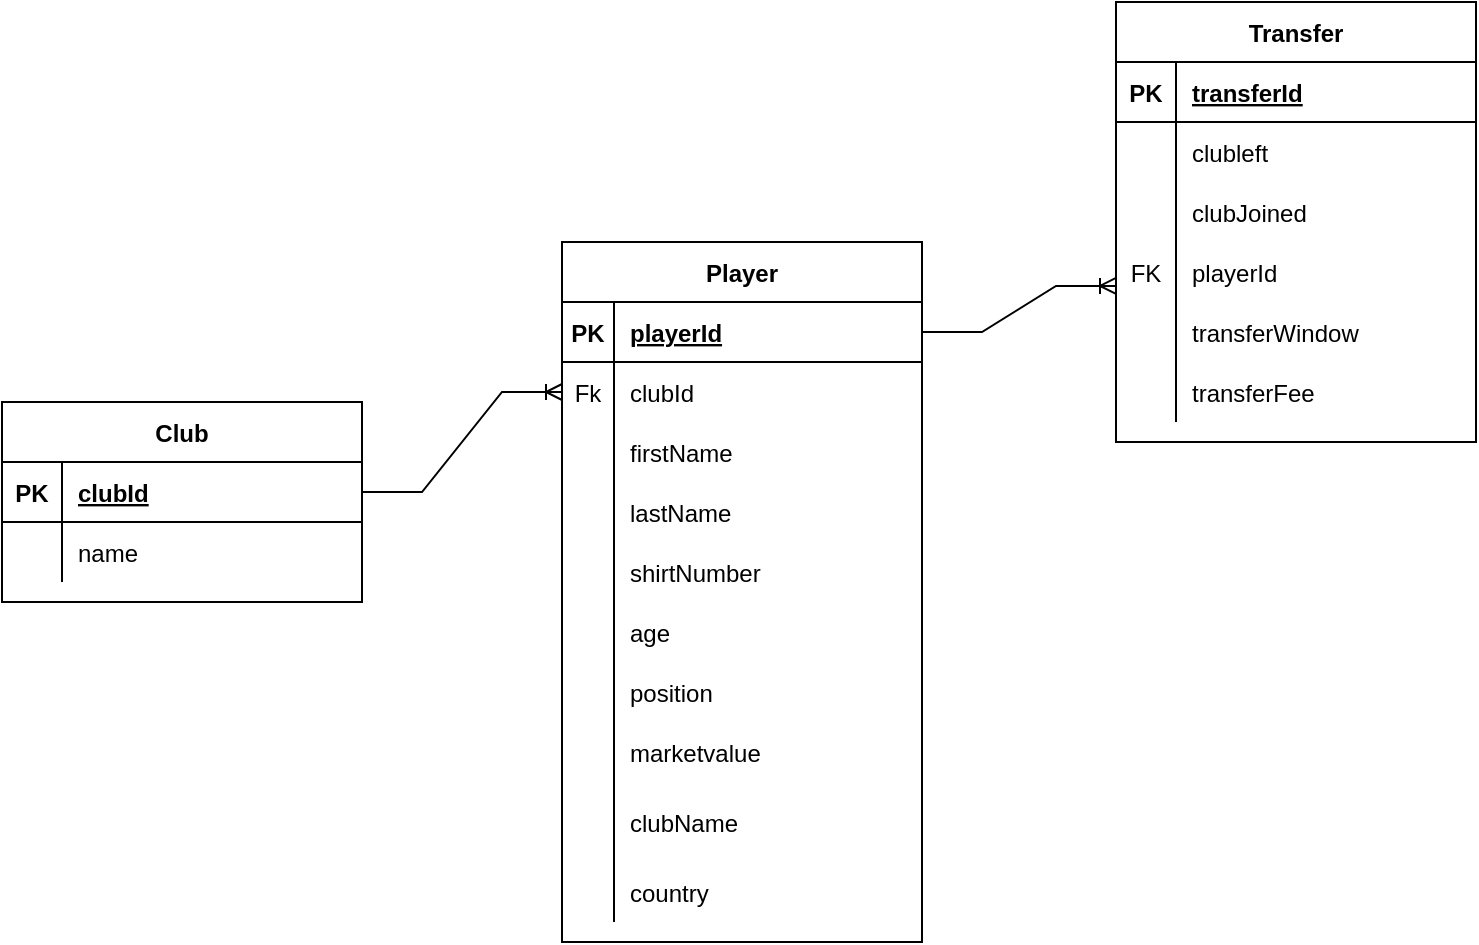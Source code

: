 <mxfile version="16.6.4" type="device"><diagram id="g5E2Df6AxEKy4mbbNh5s" name="Page-1"><mxGraphModel dx="920" dy="859" grid="1" gridSize="10" guides="1" tooltips="1" connect="1" arrows="1" fold="1" page="1" pageScale="1" pageWidth="827" pageHeight="1169" math="0" shadow="0"><root><mxCell id="0"/><mxCell id="1" parent="0"/><mxCell id="Z566rDD-DN3u6PJ8hBQc-68" value="Player" style="shape=table;startSize=30;container=1;collapsible=1;childLayout=tableLayout;fixedRows=1;rowLines=0;fontStyle=1;align=center;resizeLast=1;" vertex="1" parent="1"><mxGeometry x="370" y="170" width="180" height="350" as="geometry"/></mxCell><mxCell id="Z566rDD-DN3u6PJ8hBQc-69" value="" style="shape=tableRow;horizontal=0;startSize=0;swimlaneHead=0;swimlaneBody=0;fillColor=none;collapsible=0;dropTarget=0;points=[[0,0.5],[1,0.5]];portConstraint=eastwest;top=0;left=0;right=0;bottom=1;" vertex="1" parent="Z566rDD-DN3u6PJ8hBQc-68"><mxGeometry y="30" width="180" height="30" as="geometry"/></mxCell><mxCell id="Z566rDD-DN3u6PJ8hBQc-70" value="PK" style="shape=partialRectangle;connectable=0;fillColor=none;top=0;left=0;bottom=0;right=0;fontStyle=1;overflow=hidden;" vertex="1" parent="Z566rDD-DN3u6PJ8hBQc-69"><mxGeometry width="26" height="30" as="geometry"><mxRectangle width="26" height="30" as="alternateBounds"/></mxGeometry></mxCell><mxCell id="Z566rDD-DN3u6PJ8hBQc-71" value="playerId" style="shape=partialRectangle;connectable=0;fillColor=none;top=0;left=0;bottom=0;right=0;align=left;spacingLeft=6;fontStyle=5;overflow=hidden;" vertex="1" parent="Z566rDD-DN3u6PJ8hBQc-69"><mxGeometry x="26" width="154" height="30" as="geometry"><mxRectangle width="154" height="30" as="alternateBounds"/></mxGeometry></mxCell><mxCell id="Z566rDD-DN3u6PJ8hBQc-72" value="" style="shape=tableRow;horizontal=0;startSize=0;swimlaneHead=0;swimlaneBody=0;fillColor=none;collapsible=0;dropTarget=0;points=[[0,0.5],[1,0.5]];portConstraint=eastwest;top=0;left=0;right=0;bottom=0;" vertex="1" parent="Z566rDD-DN3u6PJ8hBQc-68"><mxGeometry y="60" width="180" height="30" as="geometry"/></mxCell><mxCell id="Z566rDD-DN3u6PJ8hBQc-73" value="Fk" style="shape=partialRectangle;connectable=0;fillColor=none;top=0;left=0;bottom=0;right=0;editable=1;overflow=hidden;" vertex="1" parent="Z566rDD-DN3u6PJ8hBQc-72"><mxGeometry width="26" height="30" as="geometry"><mxRectangle width="26" height="30" as="alternateBounds"/></mxGeometry></mxCell><mxCell id="Z566rDD-DN3u6PJ8hBQc-74" value="clubId" style="shape=partialRectangle;connectable=0;fillColor=none;top=0;left=0;bottom=0;right=0;align=left;spacingLeft=6;overflow=hidden;" vertex="1" parent="Z566rDD-DN3u6PJ8hBQc-72"><mxGeometry x="26" width="154" height="30" as="geometry"><mxRectangle width="154" height="30" as="alternateBounds"/></mxGeometry></mxCell><mxCell id="Z566rDD-DN3u6PJ8hBQc-75" value="" style="shape=tableRow;horizontal=0;startSize=0;swimlaneHead=0;swimlaneBody=0;fillColor=none;collapsible=0;dropTarget=0;points=[[0,0.5],[1,0.5]];portConstraint=eastwest;top=0;left=0;right=0;bottom=0;" vertex="1" parent="Z566rDD-DN3u6PJ8hBQc-68"><mxGeometry y="90" width="180" height="30" as="geometry"/></mxCell><mxCell id="Z566rDD-DN3u6PJ8hBQc-76" value="" style="shape=partialRectangle;connectable=0;fillColor=none;top=0;left=0;bottom=0;right=0;editable=1;overflow=hidden;" vertex="1" parent="Z566rDD-DN3u6PJ8hBQc-75"><mxGeometry width="26" height="30" as="geometry"><mxRectangle width="26" height="30" as="alternateBounds"/></mxGeometry></mxCell><mxCell id="Z566rDD-DN3u6PJ8hBQc-77" value="firstName" style="shape=partialRectangle;connectable=0;fillColor=none;top=0;left=0;bottom=0;right=0;align=left;spacingLeft=6;overflow=hidden;" vertex="1" parent="Z566rDD-DN3u6PJ8hBQc-75"><mxGeometry x="26" width="154" height="30" as="geometry"><mxRectangle width="154" height="30" as="alternateBounds"/></mxGeometry></mxCell><mxCell id="Z566rDD-DN3u6PJ8hBQc-99" style="shape=tableRow;horizontal=0;startSize=0;swimlaneHead=0;swimlaneBody=0;fillColor=none;collapsible=0;dropTarget=0;points=[[0,0.5],[1,0.5]];portConstraint=eastwest;top=0;left=0;right=0;bottom=0;" vertex="1" parent="Z566rDD-DN3u6PJ8hBQc-68"><mxGeometry y="120" width="180" height="30" as="geometry"/></mxCell><mxCell id="Z566rDD-DN3u6PJ8hBQc-100" style="shape=partialRectangle;connectable=0;fillColor=none;top=0;left=0;bottom=0;right=0;editable=1;overflow=hidden;" vertex="1" parent="Z566rDD-DN3u6PJ8hBQc-99"><mxGeometry width="26" height="30" as="geometry"><mxRectangle width="26" height="30" as="alternateBounds"/></mxGeometry></mxCell><mxCell id="Z566rDD-DN3u6PJ8hBQc-101" value="lastName" style="shape=partialRectangle;connectable=0;fillColor=none;top=0;left=0;bottom=0;right=0;align=left;spacingLeft=6;overflow=hidden;" vertex="1" parent="Z566rDD-DN3u6PJ8hBQc-99"><mxGeometry x="26" width="154" height="30" as="geometry"><mxRectangle width="154" height="30" as="alternateBounds"/></mxGeometry></mxCell><mxCell id="Z566rDD-DN3u6PJ8hBQc-96" style="shape=tableRow;horizontal=0;startSize=0;swimlaneHead=0;swimlaneBody=0;fillColor=none;collapsible=0;dropTarget=0;points=[[0,0.5],[1,0.5]];portConstraint=eastwest;top=0;left=0;right=0;bottom=0;" vertex="1" parent="Z566rDD-DN3u6PJ8hBQc-68"><mxGeometry y="150" width="180" height="30" as="geometry"/></mxCell><mxCell id="Z566rDD-DN3u6PJ8hBQc-97" style="shape=partialRectangle;connectable=0;fillColor=none;top=0;left=0;bottom=0;right=0;editable=1;overflow=hidden;" vertex="1" parent="Z566rDD-DN3u6PJ8hBQc-96"><mxGeometry width="26" height="30" as="geometry"><mxRectangle width="26" height="30" as="alternateBounds"/></mxGeometry></mxCell><mxCell id="Z566rDD-DN3u6PJ8hBQc-98" value="shirtNumber" style="shape=partialRectangle;connectable=0;fillColor=none;top=0;left=0;bottom=0;right=0;align=left;spacingLeft=6;overflow=hidden;" vertex="1" parent="Z566rDD-DN3u6PJ8hBQc-96"><mxGeometry x="26" width="154" height="30" as="geometry"><mxRectangle width="154" height="30" as="alternateBounds"/></mxGeometry></mxCell><mxCell id="Z566rDD-DN3u6PJ8hBQc-93" style="shape=tableRow;horizontal=0;startSize=0;swimlaneHead=0;swimlaneBody=0;fillColor=none;collapsible=0;dropTarget=0;points=[[0,0.5],[1,0.5]];portConstraint=eastwest;top=0;left=0;right=0;bottom=0;" vertex="1" parent="Z566rDD-DN3u6PJ8hBQc-68"><mxGeometry y="180" width="180" height="30" as="geometry"/></mxCell><mxCell id="Z566rDD-DN3u6PJ8hBQc-94" style="shape=partialRectangle;connectable=0;fillColor=none;top=0;left=0;bottom=0;right=0;editable=1;overflow=hidden;" vertex="1" parent="Z566rDD-DN3u6PJ8hBQc-93"><mxGeometry width="26" height="30" as="geometry"><mxRectangle width="26" height="30" as="alternateBounds"/></mxGeometry></mxCell><mxCell id="Z566rDD-DN3u6PJ8hBQc-95" value="age" style="shape=partialRectangle;connectable=0;fillColor=none;top=0;left=0;bottom=0;right=0;align=left;spacingLeft=6;overflow=hidden;" vertex="1" parent="Z566rDD-DN3u6PJ8hBQc-93"><mxGeometry x="26" width="154" height="30" as="geometry"><mxRectangle width="154" height="30" as="alternateBounds"/></mxGeometry></mxCell><mxCell id="Z566rDD-DN3u6PJ8hBQc-90" style="shape=tableRow;horizontal=0;startSize=0;swimlaneHead=0;swimlaneBody=0;fillColor=none;collapsible=0;dropTarget=0;points=[[0,0.5],[1,0.5]];portConstraint=eastwest;top=0;left=0;right=0;bottom=0;" vertex="1" parent="Z566rDD-DN3u6PJ8hBQc-68"><mxGeometry y="210" width="180" height="30" as="geometry"/></mxCell><mxCell id="Z566rDD-DN3u6PJ8hBQc-91" style="shape=partialRectangle;connectable=0;fillColor=none;top=0;left=0;bottom=0;right=0;editable=1;overflow=hidden;" vertex="1" parent="Z566rDD-DN3u6PJ8hBQc-90"><mxGeometry width="26" height="30" as="geometry"><mxRectangle width="26" height="30" as="alternateBounds"/></mxGeometry></mxCell><mxCell id="Z566rDD-DN3u6PJ8hBQc-92" value="position" style="shape=partialRectangle;connectable=0;fillColor=none;top=0;left=0;bottom=0;right=0;align=left;spacingLeft=6;overflow=hidden;" vertex="1" parent="Z566rDD-DN3u6PJ8hBQc-90"><mxGeometry x="26" width="154" height="30" as="geometry"><mxRectangle width="154" height="30" as="alternateBounds"/></mxGeometry></mxCell><mxCell id="Z566rDD-DN3u6PJ8hBQc-87" style="shape=tableRow;horizontal=0;startSize=0;swimlaneHead=0;swimlaneBody=0;fillColor=none;collapsible=0;dropTarget=0;points=[[0,0.5],[1,0.5]];portConstraint=eastwest;top=0;left=0;right=0;bottom=0;" vertex="1" parent="Z566rDD-DN3u6PJ8hBQc-68"><mxGeometry y="240" width="180" height="30" as="geometry"/></mxCell><mxCell id="Z566rDD-DN3u6PJ8hBQc-88" style="shape=partialRectangle;connectable=0;fillColor=none;top=0;left=0;bottom=0;right=0;editable=1;overflow=hidden;" vertex="1" parent="Z566rDD-DN3u6PJ8hBQc-87"><mxGeometry width="26" height="30" as="geometry"><mxRectangle width="26" height="30" as="alternateBounds"/></mxGeometry></mxCell><mxCell id="Z566rDD-DN3u6PJ8hBQc-89" value="marketvalue" style="shape=partialRectangle;connectable=0;fillColor=none;top=0;left=0;bottom=0;right=0;align=left;spacingLeft=6;overflow=hidden;" vertex="1" parent="Z566rDD-DN3u6PJ8hBQc-87"><mxGeometry x="26" width="154" height="30" as="geometry"><mxRectangle width="154" height="30" as="alternateBounds"/></mxGeometry></mxCell><mxCell id="Z566rDD-DN3u6PJ8hBQc-84" style="shape=tableRow;horizontal=0;startSize=0;swimlaneHead=0;swimlaneBody=0;fillColor=none;collapsible=0;dropTarget=0;points=[[0,0.5],[1,0.5]];portConstraint=eastwest;top=0;left=0;right=0;bottom=0;" vertex="1" parent="Z566rDD-DN3u6PJ8hBQc-68"><mxGeometry y="270" width="180" height="40" as="geometry"/></mxCell><mxCell id="Z566rDD-DN3u6PJ8hBQc-85" style="shape=partialRectangle;connectable=0;fillColor=none;top=0;left=0;bottom=0;right=0;editable=1;overflow=hidden;" vertex="1" parent="Z566rDD-DN3u6PJ8hBQc-84"><mxGeometry width="26" height="40" as="geometry"><mxRectangle width="26" height="40" as="alternateBounds"/></mxGeometry></mxCell><mxCell id="Z566rDD-DN3u6PJ8hBQc-86" value="clubName" style="shape=partialRectangle;connectable=0;fillColor=none;top=0;left=0;bottom=0;right=0;align=left;spacingLeft=6;overflow=hidden;" vertex="1" parent="Z566rDD-DN3u6PJ8hBQc-84"><mxGeometry x="26" width="154" height="40" as="geometry"><mxRectangle width="154" height="40" as="alternateBounds"/></mxGeometry></mxCell><mxCell id="Z566rDD-DN3u6PJ8hBQc-81" style="shape=tableRow;horizontal=0;startSize=0;swimlaneHead=0;swimlaneBody=0;fillColor=none;collapsible=0;dropTarget=0;points=[[0,0.5],[1,0.5]];portConstraint=eastwest;top=0;left=0;right=0;bottom=0;" vertex="1" parent="Z566rDD-DN3u6PJ8hBQc-68"><mxGeometry y="310" width="180" height="30" as="geometry"/></mxCell><mxCell id="Z566rDD-DN3u6PJ8hBQc-82" style="shape=partialRectangle;connectable=0;fillColor=none;top=0;left=0;bottom=0;right=0;editable=1;overflow=hidden;" vertex="1" parent="Z566rDD-DN3u6PJ8hBQc-81"><mxGeometry width="26" height="30" as="geometry"><mxRectangle width="26" height="30" as="alternateBounds"/></mxGeometry></mxCell><mxCell id="Z566rDD-DN3u6PJ8hBQc-83" value="country" style="shape=partialRectangle;connectable=0;fillColor=none;top=0;left=0;bottom=0;right=0;align=left;spacingLeft=6;overflow=hidden;" vertex="1" parent="Z566rDD-DN3u6PJ8hBQc-81"><mxGeometry x="26" width="154" height="30" as="geometry"><mxRectangle width="154" height="30" as="alternateBounds"/></mxGeometry></mxCell><mxCell id="Z566rDD-DN3u6PJ8hBQc-102" value="Club" style="shape=table;startSize=30;container=1;collapsible=1;childLayout=tableLayout;fixedRows=1;rowLines=0;fontStyle=1;align=center;resizeLast=1;" vertex="1" parent="1"><mxGeometry x="90" y="250" width="180" height="100" as="geometry"/></mxCell><mxCell id="Z566rDD-DN3u6PJ8hBQc-103" value="" style="shape=tableRow;horizontal=0;startSize=0;swimlaneHead=0;swimlaneBody=0;fillColor=none;collapsible=0;dropTarget=0;points=[[0,0.5],[1,0.5]];portConstraint=eastwest;top=0;left=0;right=0;bottom=1;" vertex="1" parent="Z566rDD-DN3u6PJ8hBQc-102"><mxGeometry y="30" width="180" height="30" as="geometry"/></mxCell><mxCell id="Z566rDD-DN3u6PJ8hBQc-104" value="PK" style="shape=partialRectangle;connectable=0;fillColor=none;top=0;left=0;bottom=0;right=0;fontStyle=1;overflow=hidden;" vertex="1" parent="Z566rDD-DN3u6PJ8hBQc-103"><mxGeometry width="30" height="30" as="geometry"><mxRectangle width="30" height="30" as="alternateBounds"/></mxGeometry></mxCell><mxCell id="Z566rDD-DN3u6PJ8hBQc-105" value="clubId" style="shape=partialRectangle;connectable=0;fillColor=none;top=0;left=0;bottom=0;right=0;align=left;spacingLeft=6;fontStyle=5;overflow=hidden;" vertex="1" parent="Z566rDD-DN3u6PJ8hBQc-103"><mxGeometry x="30" width="150" height="30" as="geometry"><mxRectangle width="150" height="30" as="alternateBounds"/></mxGeometry></mxCell><mxCell id="Z566rDD-DN3u6PJ8hBQc-106" value="" style="shape=tableRow;horizontal=0;startSize=0;swimlaneHead=0;swimlaneBody=0;fillColor=none;collapsible=0;dropTarget=0;points=[[0,0.5],[1,0.5]];portConstraint=eastwest;top=0;left=0;right=0;bottom=0;" vertex="1" parent="Z566rDD-DN3u6PJ8hBQc-102"><mxGeometry y="60" width="180" height="30" as="geometry"/></mxCell><mxCell id="Z566rDD-DN3u6PJ8hBQc-107" value="" style="shape=partialRectangle;connectable=0;fillColor=none;top=0;left=0;bottom=0;right=0;editable=1;overflow=hidden;" vertex="1" parent="Z566rDD-DN3u6PJ8hBQc-106"><mxGeometry width="30" height="30" as="geometry"><mxRectangle width="30" height="30" as="alternateBounds"/></mxGeometry></mxCell><mxCell id="Z566rDD-DN3u6PJ8hBQc-108" value="name" style="shape=partialRectangle;connectable=0;fillColor=none;top=0;left=0;bottom=0;right=0;align=left;spacingLeft=6;overflow=hidden;" vertex="1" parent="Z566rDD-DN3u6PJ8hBQc-106"><mxGeometry x="30" width="150" height="30" as="geometry"><mxRectangle width="150" height="30" as="alternateBounds"/></mxGeometry></mxCell><mxCell id="Z566rDD-DN3u6PJ8hBQc-118" value="Transfer" style="shape=table;startSize=30;container=1;collapsible=1;childLayout=tableLayout;fixedRows=1;rowLines=0;fontStyle=1;align=center;resizeLast=1;" vertex="1" parent="1"><mxGeometry x="647" y="50" width="180" height="220" as="geometry"/></mxCell><mxCell id="Z566rDD-DN3u6PJ8hBQc-119" value="" style="shape=tableRow;horizontal=0;startSize=0;swimlaneHead=0;swimlaneBody=0;fillColor=none;collapsible=0;dropTarget=0;points=[[0,0.5],[1,0.5]];portConstraint=eastwest;top=0;left=0;right=0;bottom=1;" vertex="1" parent="Z566rDD-DN3u6PJ8hBQc-118"><mxGeometry y="30" width="180" height="30" as="geometry"/></mxCell><mxCell id="Z566rDD-DN3u6PJ8hBQc-120" value="PK" style="shape=partialRectangle;connectable=0;fillColor=none;top=0;left=0;bottom=0;right=0;fontStyle=1;overflow=hidden;" vertex="1" parent="Z566rDD-DN3u6PJ8hBQc-119"><mxGeometry width="30" height="30" as="geometry"><mxRectangle width="30" height="30" as="alternateBounds"/></mxGeometry></mxCell><mxCell id="Z566rDD-DN3u6PJ8hBQc-121" value="transferId" style="shape=partialRectangle;connectable=0;fillColor=none;top=0;left=0;bottom=0;right=0;align=left;spacingLeft=6;fontStyle=5;overflow=hidden;" vertex="1" parent="Z566rDD-DN3u6PJ8hBQc-119"><mxGeometry x="30" width="150" height="30" as="geometry"><mxRectangle width="150" height="30" as="alternateBounds"/></mxGeometry></mxCell><mxCell id="Z566rDD-DN3u6PJ8hBQc-122" value="" style="shape=tableRow;horizontal=0;startSize=0;swimlaneHead=0;swimlaneBody=0;fillColor=none;collapsible=0;dropTarget=0;points=[[0,0.5],[1,0.5]];portConstraint=eastwest;top=0;left=0;right=0;bottom=0;" vertex="1" parent="Z566rDD-DN3u6PJ8hBQc-118"><mxGeometry y="60" width="180" height="30" as="geometry"/></mxCell><mxCell id="Z566rDD-DN3u6PJ8hBQc-123" value="" style="shape=partialRectangle;connectable=0;fillColor=none;top=0;left=0;bottom=0;right=0;editable=1;overflow=hidden;" vertex="1" parent="Z566rDD-DN3u6PJ8hBQc-122"><mxGeometry width="30" height="30" as="geometry"><mxRectangle width="30" height="30" as="alternateBounds"/></mxGeometry></mxCell><mxCell id="Z566rDD-DN3u6PJ8hBQc-124" value="clubleft" style="shape=partialRectangle;connectable=0;fillColor=none;top=0;left=0;bottom=0;right=0;align=left;spacingLeft=6;overflow=hidden;" vertex="1" parent="Z566rDD-DN3u6PJ8hBQc-122"><mxGeometry x="30" width="150" height="30" as="geometry"><mxRectangle width="150" height="30" as="alternateBounds"/></mxGeometry></mxCell><mxCell id="Z566rDD-DN3u6PJ8hBQc-125" value="" style="shape=tableRow;horizontal=0;startSize=0;swimlaneHead=0;swimlaneBody=0;fillColor=none;collapsible=0;dropTarget=0;points=[[0,0.5],[1,0.5]];portConstraint=eastwest;top=0;left=0;right=0;bottom=0;" vertex="1" parent="Z566rDD-DN3u6PJ8hBQc-118"><mxGeometry y="90" width="180" height="30" as="geometry"/></mxCell><mxCell id="Z566rDD-DN3u6PJ8hBQc-126" value="" style="shape=partialRectangle;connectable=0;fillColor=none;top=0;left=0;bottom=0;right=0;editable=1;overflow=hidden;" vertex="1" parent="Z566rDD-DN3u6PJ8hBQc-125"><mxGeometry width="30" height="30" as="geometry"><mxRectangle width="30" height="30" as="alternateBounds"/></mxGeometry></mxCell><mxCell id="Z566rDD-DN3u6PJ8hBQc-127" value="clubJoined" style="shape=partialRectangle;connectable=0;fillColor=none;top=0;left=0;bottom=0;right=0;align=left;spacingLeft=6;overflow=hidden;" vertex="1" parent="Z566rDD-DN3u6PJ8hBQc-125"><mxGeometry x="30" width="150" height="30" as="geometry"><mxRectangle width="150" height="30" as="alternateBounds"/></mxGeometry></mxCell><mxCell id="Z566rDD-DN3u6PJ8hBQc-134" style="shape=tableRow;horizontal=0;startSize=0;swimlaneHead=0;swimlaneBody=0;fillColor=none;collapsible=0;dropTarget=0;points=[[0,0.5],[1,0.5]];portConstraint=eastwest;top=0;left=0;right=0;bottom=0;" vertex="1" parent="Z566rDD-DN3u6PJ8hBQc-118"><mxGeometry y="120" width="180" height="30" as="geometry"/></mxCell><mxCell id="Z566rDD-DN3u6PJ8hBQc-135" value="FK" style="shape=partialRectangle;connectable=0;fillColor=none;top=0;left=0;bottom=0;right=0;editable=1;overflow=hidden;" vertex="1" parent="Z566rDD-DN3u6PJ8hBQc-134"><mxGeometry width="30" height="30" as="geometry"><mxRectangle width="30" height="30" as="alternateBounds"/></mxGeometry></mxCell><mxCell id="Z566rDD-DN3u6PJ8hBQc-136" value="playerId" style="shape=partialRectangle;connectable=0;fillColor=none;top=0;left=0;bottom=0;right=0;align=left;spacingLeft=6;overflow=hidden;" vertex="1" parent="Z566rDD-DN3u6PJ8hBQc-134"><mxGeometry x="30" width="150" height="30" as="geometry"><mxRectangle width="150" height="30" as="alternateBounds"/></mxGeometry></mxCell><mxCell id="Z566rDD-DN3u6PJ8hBQc-131" style="shape=tableRow;horizontal=0;startSize=0;swimlaneHead=0;swimlaneBody=0;fillColor=none;collapsible=0;dropTarget=0;points=[[0,0.5],[1,0.5]];portConstraint=eastwest;top=0;left=0;right=0;bottom=0;" vertex="1" parent="Z566rDD-DN3u6PJ8hBQc-118"><mxGeometry y="150" width="180" height="30" as="geometry"/></mxCell><mxCell id="Z566rDD-DN3u6PJ8hBQc-132" style="shape=partialRectangle;connectable=0;fillColor=none;top=0;left=0;bottom=0;right=0;editable=1;overflow=hidden;" vertex="1" parent="Z566rDD-DN3u6PJ8hBQc-131"><mxGeometry width="30" height="30" as="geometry"><mxRectangle width="30" height="30" as="alternateBounds"/></mxGeometry></mxCell><mxCell id="Z566rDD-DN3u6PJ8hBQc-133" value="transferWindow" style="shape=partialRectangle;connectable=0;fillColor=none;top=0;left=0;bottom=0;right=0;align=left;spacingLeft=6;overflow=hidden;" vertex="1" parent="Z566rDD-DN3u6PJ8hBQc-131"><mxGeometry x="30" width="150" height="30" as="geometry"><mxRectangle width="150" height="30" as="alternateBounds"/></mxGeometry></mxCell><mxCell id="Z566rDD-DN3u6PJ8hBQc-128" value="" style="shape=tableRow;horizontal=0;startSize=0;swimlaneHead=0;swimlaneBody=0;fillColor=none;collapsible=0;dropTarget=0;points=[[0,0.5],[1,0.5]];portConstraint=eastwest;top=0;left=0;right=0;bottom=0;" vertex="1" parent="Z566rDD-DN3u6PJ8hBQc-118"><mxGeometry y="180" width="180" height="30" as="geometry"/></mxCell><mxCell id="Z566rDD-DN3u6PJ8hBQc-129" value="" style="shape=partialRectangle;connectable=0;fillColor=none;top=0;left=0;bottom=0;right=0;editable=1;overflow=hidden;" vertex="1" parent="Z566rDD-DN3u6PJ8hBQc-128"><mxGeometry width="30" height="30" as="geometry"><mxRectangle width="30" height="30" as="alternateBounds"/></mxGeometry></mxCell><mxCell id="Z566rDD-DN3u6PJ8hBQc-130" value="transferFee" style="shape=partialRectangle;connectable=0;fillColor=none;top=0;left=0;bottom=0;right=0;align=left;spacingLeft=6;overflow=hidden;" vertex="1" parent="Z566rDD-DN3u6PJ8hBQc-128"><mxGeometry x="30" width="150" height="30" as="geometry"><mxRectangle width="150" height="30" as="alternateBounds"/></mxGeometry></mxCell><mxCell id="Z566rDD-DN3u6PJ8hBQc-137" value="" style="edgeStyle=entityRelationEdgeStyle;fontSize=12;html=1;endArrow=ERoneToMany;rounded=0;exitX=1;exitY=0.5;exitDx=0;exitDy=0;entryX=0;entryY=0.5;entryDx=0;entryDy=0;" edge="1" parent="1" source="Z566rDD-DN3u6PJ8hBQc-103" target="Z566rDD-DN3u6PJ8hBQc-72"><mxGeometry width="100" height="100" relative="1" as="geometry"><mxPoint x="360" y="430" as="sourcePoint"/><mxPoint x="460" y="330" as="targetPoint"/></mxGeometry></mxCell><mxCell id="Z566rDD-DN3u6PJ8hBQc-138" value="" style="edgeStyle=entityRelationEdgeStyle;fontSize=12;html=1;endArrow=ERoneToMany;rounded=0;exitX=1;exitY=0.5;exitDx=0;exitDy=0;entryX=0;entryY=0.733;entryDx=0;entryDy=0;entryPerimeter=0;" edge="1" parent="1" source="Z566rDD-DN3u6PJ8hBQc-69" target="Z566rDD-DN3u6PJ8hBQc-134"><mxGeometry width="100" height="100" relative="1" as="geometry"><mxPoint x="360" y="430" as="sourcePoint"/><mxPoint x="460" y="330" as="targetPoint"/></mxGeometry></mxCell></root></mxGraphModel></diagram></mxfile>